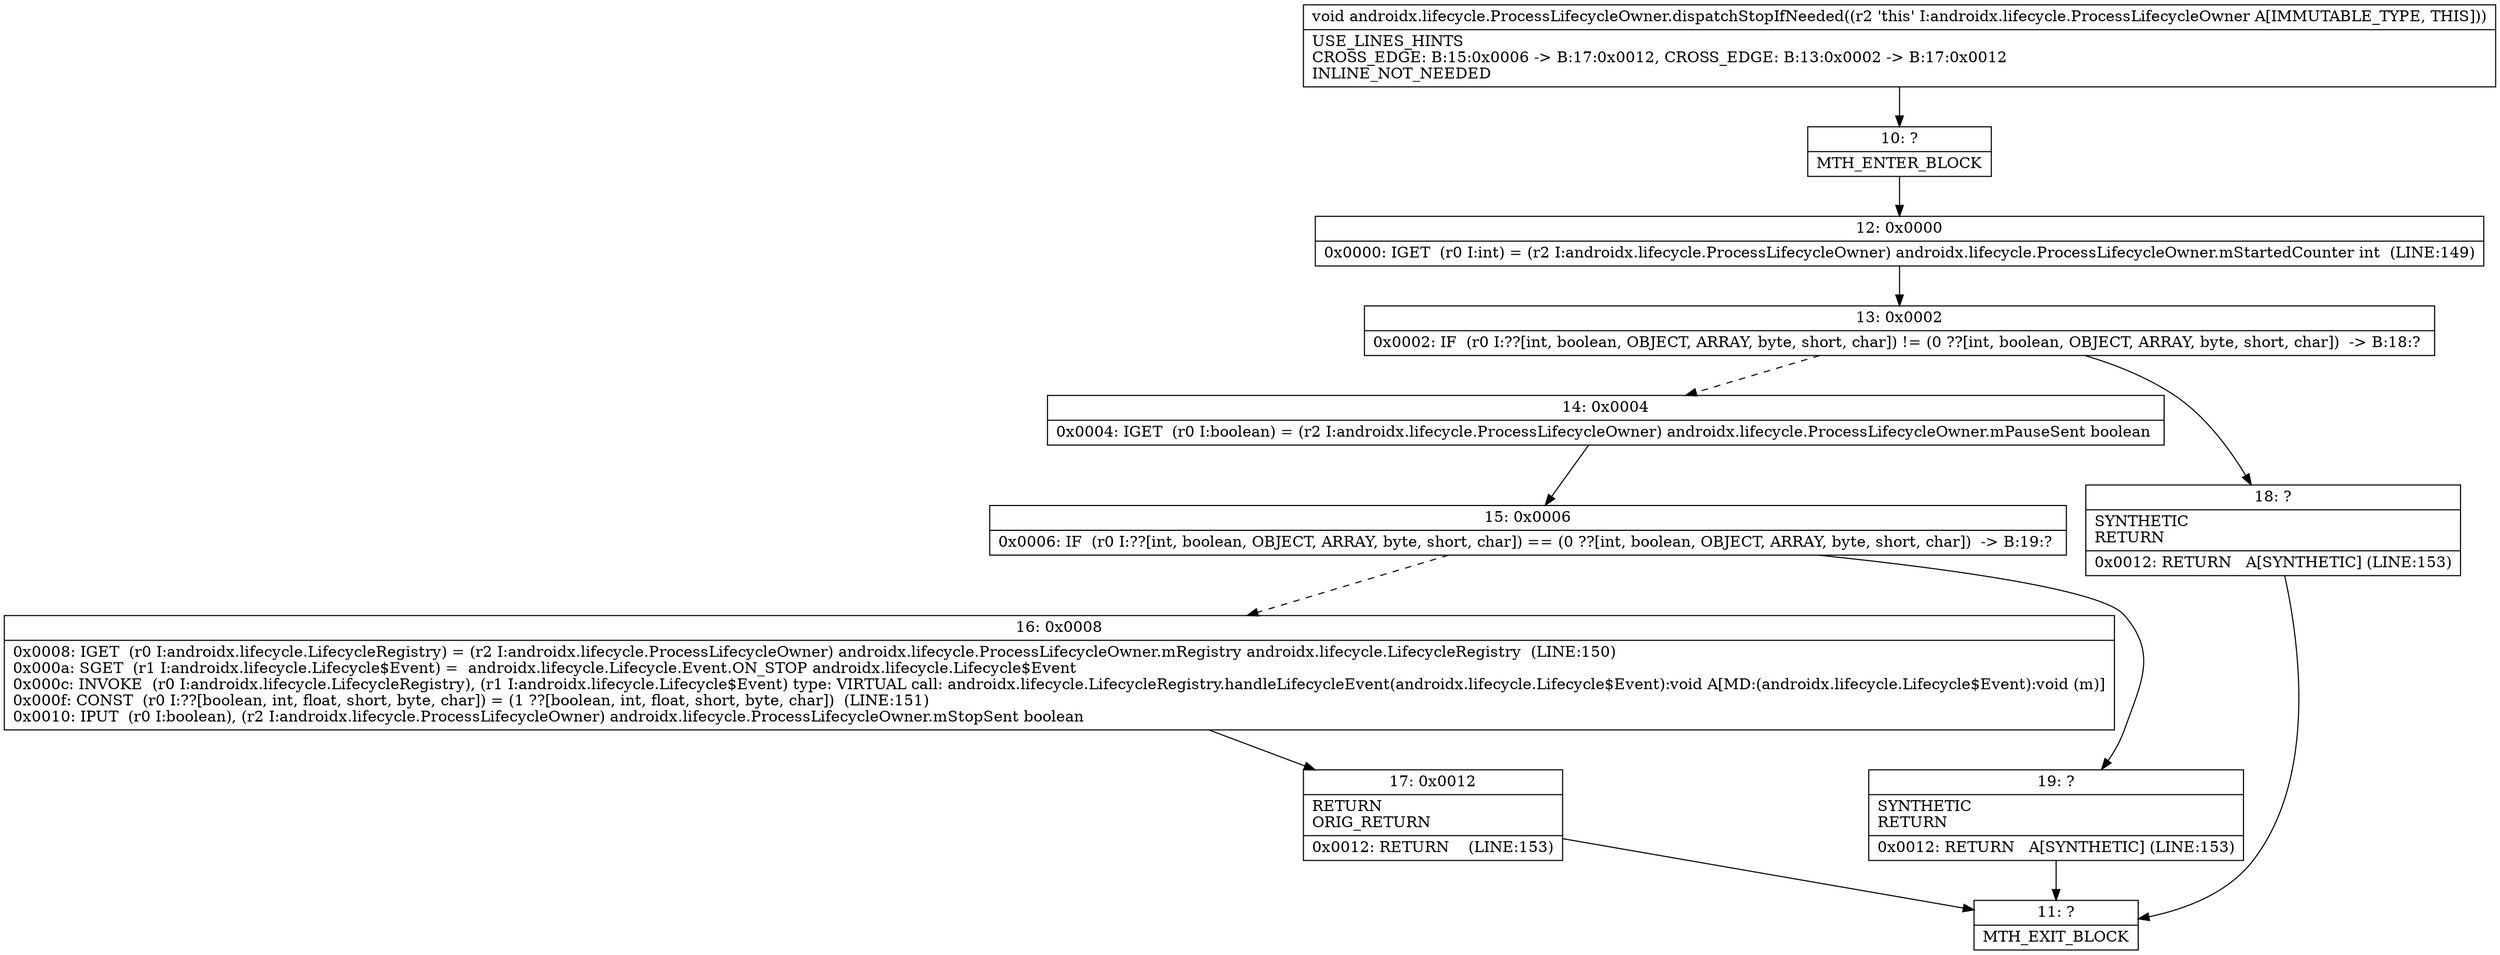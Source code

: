digraph "CFG forandroidx.lifecycle.ProcessLifecycleOwner.dispatchStopIfNeeded()V" {
Node_10 [shape=record,label="{10\:\ ?|MTH_ENTER_BLOCK\l}"];
Node_12 [shape=record,label="{12\:\ 0x0000|0x0000: IGET  (r0 I:int) = (r2 I:androidx.lifecycle.ProcessLifecycleOwner) androidx.lifecycle.ProcessLifecycleOwner.mStartedCounter int  (LINE:149)\l}"];
Node_13 [shape=record,label="{13\:\ 0x0002|0x0002: IF  (r0 I:??[int, boolean, OBJECT, ARRAY, byte, short, char]) != (0 ??[int, boolean, OBJECT, ARRAY, byte, short, char])  \-\> B:18:? \l}"];
Node_14 [shape=record,label="{14\:\ 0x0004|0x0004: IGET  (r0 I:boolean) = (r2 I:androidx.lifecycle.ProcessLifecycleOwner) androidx.lifecycle.ProcessLifecycleOwner.mPauseSent boolean \l}"];
Node_15 [shape=record,label="{15\:\ 0x0006|0x0006: IF  (r0 I:??[int, boolean, OBJECT, ARRAY, byte, short, char]) == (0 ??[int, boolean, OBJECT, ARRAY, byte, short, char])  \-\> B:19:? \l}"];
Node_16 [shape=record,label="{16\:\ 0x0008|0x0008: IGET  (r0 I:androidx.lifecycle.LifecycleRegistry) = (r2 I:androidx.lifecycle.ProcessLifecycleOwner) androidx.lifecycle.ProcessLifecycleOwner.mRegistry androidx.lifecycle.LifecycleRegistry  (LINE:150)\l0x000a: SGET  (r1 I:androidx.lifecycle.Lifecycle$Event) =  androidx.lifecycle.Lifecycle.Event.ON_STOP androidx.lifecycle.Lifecycle$Event \l0x000c: INVOKE  (r0 I:androidx.lifecycle.LifecycleRegistry), (r1 I:androidx.lifecycle.Lifecycle$Event) type: VIRTUAL call: androidx.lifecycle.LifecycleRegistry.handleLifecycleEvent(androidx.lifecycle.Lifecycle$Event):void A[MD:(androidx.lifecycle.Lifecycle$Event):void (m)]\l0x000f: CONST  (r0 I:??[boolean, int, float, short, byte, char]) = (1 ??[boolean, int, float, short, byte, char])  (LINE:151)\l0x0010: IPUT  (r0 I:boolean), (r2 I:androidx.lifecycle.ProcessLifecycleOwner) androidx.lifecycle.ProcessLifecycleOwner.mStopSent boolean \l}"];
Node_17 [shape=record,label="{17\:\ 0x0012|RETURN\lORIG_RETURN\l|0x0012: RETURN    (LINE:153)\l}"];
Node_11 [shape=record,label="{11\:\ ?|MTH_EXIT_BLOCK\l}"];
Node_19 [shape=record,label="{19\:\ ?|SYNTHETIC\lRETURN\l|0x0012: RETURN   A[SYNTHETIC] (LINE:153)\l}"];
Node_18 [shape=record,label="{18\:\ ?|SYNTHETIC\lRETURN\l|0x0012: RETURN   A[SYNTHETIC] (LINE:153)\l}"];
MethodNode[shape=record,label="{void androidx.lifecycle.ProcessLifecycleOwner.dispatchStopIfNeeded((r2 'this' I:androidx.lifecycle.ProcessLifecycleOwner A[IMMUTABLE_TYPE, THIS]))  | USE_LINES_HINTS\lCROSS_EDGE: B:15:0x0006 \-\> B:17:0x0012, CROSS_EDGE: B:13:0x0002 \-\> B:17:0x0012\lINLINE_NOT_NEEDED\l}"];
MethodNode -> Node_10;Node_10 -> Node_12;
Node_12 -> Node_13;
Node_13 -> Node_14[style=dashed];
Node_13 -> Node_18;
Node_14 -> Node_15;
Node_15 -> Node_16[style=dashed];
Node_15 -> Node_19;
Node_16 -> Node_17;
Node_17 -> Node_11;
Node_19 -> Node_11;
Node_18 -> Node_11;
}

